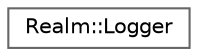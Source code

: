digraph "Graphical Class Hierarchy"
{
 // LATEX_PDF_SIZE
  bgcolor="transparent";
  edge [fontname=Helvetica,fontsize=10,labelfontname=Helvetica,labelfontsize=10];
  node [fontname=Helvetica,fontsize=10,shape=box,height=0.2,width=0.4];
  rankdir="LR";
  Node0 [id="Node000000",label="Realm::Logger",height=0.2,width=0.4,color="grey40", fillcolor="white", style="filled",URL="$classRealm_1_1Logger.html",tooltip=" "];
}
